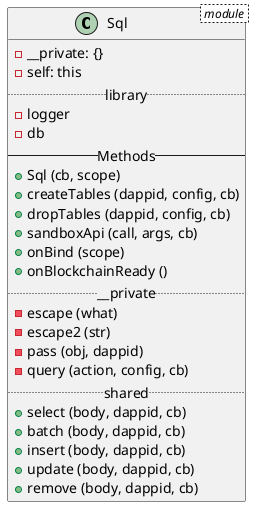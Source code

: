 @startuml
class Sql < module > {
  - __private: {}
  - self: this
  .. library ..
  - logger
  - db
  -- Methods --
  + Sql (cb, scope)
  + createTables (dappid, config, cb)
  + dropTables (dappid, config, cb)
  + sandboxApi (call, args, cb)
  + onBind (scope)
  + onBlockchainReady ()
  .. __private ..
  - escape (what)
  - escape2 (str)
  - pass (obj, dappid)
  - query (action, config, cb)
  .. shared ..
  + select (body, dappid, cb)
  + batch (body, dappid, cb)
  + insert (body, dappid, cb)
  + update (body, dappid, cb)
  + remove (body, dappid, cb)
}
@enduml
